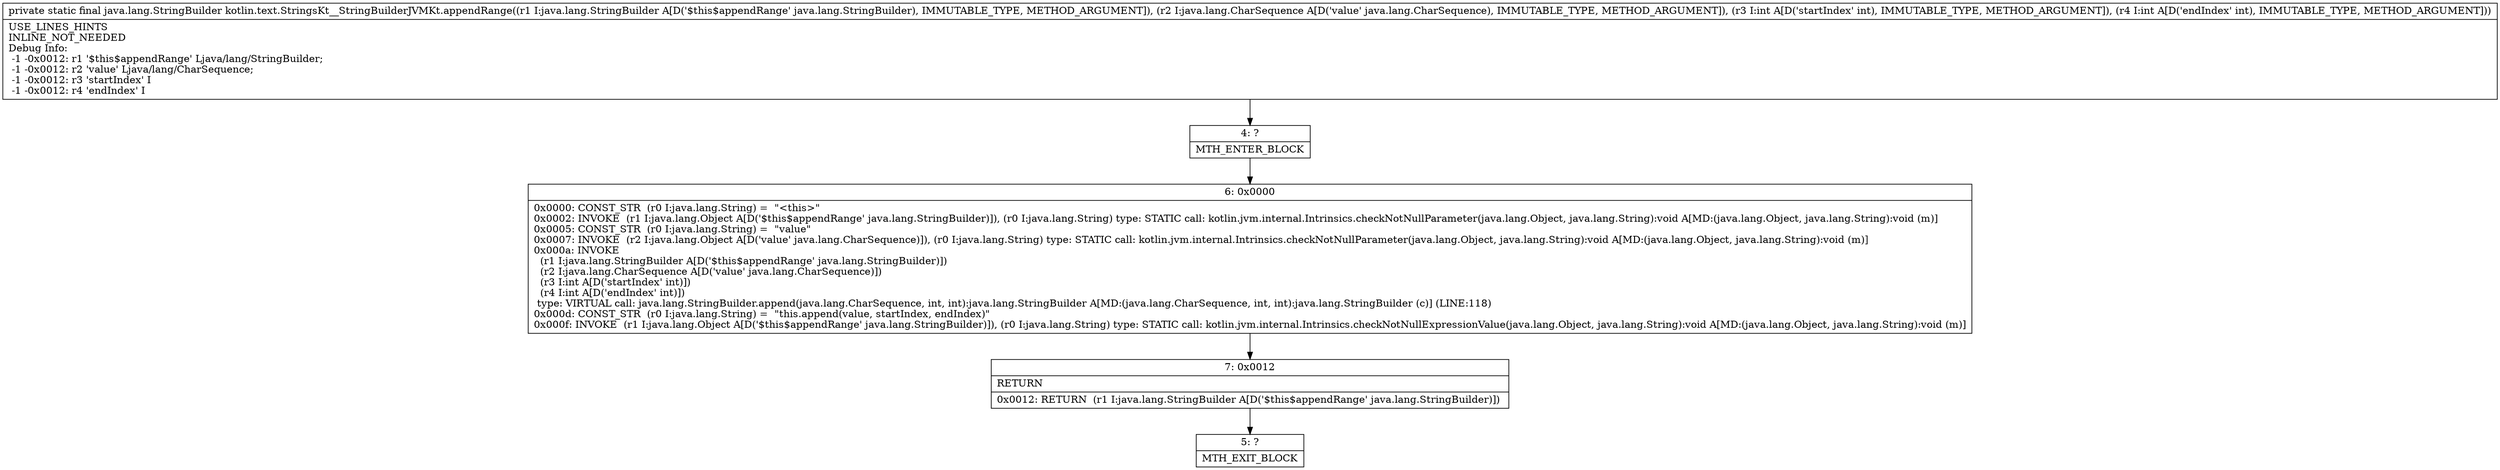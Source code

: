 digraph "CFG forkotlin.text.StringsKt__StringBuilderJVMKt.appendRange(Ljava\/lang\/StringBuilder;Ljava\/lang\/CharSequence;II)Ljava\/lang\/StringBuilder;" {
Node_4 [shape=record,label="{4\:\ ?|MTH_ENTER_BLOCK\l}"];
Node_6 [shape=record,label="{6\:\ 0x0000|0x0000: CONST_STR  (r0 I:java.lang.String) =  \"\<this\>\" \l0x0002: INVOKE  (r1 I:java.lang.Object A[D('$this$appendRange' java.lang.StringBuilder)]), (r0 I:java.lang.String) type: STATIC call: kotlin.jvm.internal.Intrinsics.checkNotNullParameter(java.lang.Object, java.lang.String):void A[MD:(java.lang.Object, java.lang.String):void (m)]\l0x0005: CONST_STR  (r0 I:java.lang.String) =  \"value\" \l0x0007: INVOKE  (r2 I:java.lang.Object A[D('value' java.lang.CharSequence)]), (r0 I:java.lang.String) type: STATIC call: kotlin.jvm.internal.Intrinsics.checkNotNullParameter(java.lang.Object, java.lang.String):void A[MD:(java.lang.Object, java.lang.String):void (m)]\l0x000a: INVOKE  \l  (r1 I:java.lang.StringBuilder A[D('$this$appendRange' java.lang.StringBuilder)])\l  (r2 I:java.lang.CharSequence A[D('value' java.lang.CharSequence)])\l  (r3 I:int A[D('startIndex' int)])\l  (r4 I:int A[D('endIndex' int)])\l type: VIRTUAL call: java.lang.StringBuilder.append(java.lang.CharSequence, int, int):java.lang.StringBuilder A[MD:(java.lang.CharSequence, int, int):java.lang.StringBuilder (c)] (LINE:118)\l0x000d: CONST_STR  (r0 I:java.lang.String) =  \"this.append(value, startIndex, endIndex)\" \l0x000f: INVOKE  (r1 I:java.lang.Object A[D('$this$appendRange' java.lang.StringBuilder)]), (r0 I:java.lang.String) type: STATIC call: kotlin.jvm.internal.Intrinsics.checkNotNullExpressionValue(java.lang.Object, java.lang.String):void A[MD:(java.lang.Object, java.lang.String):void (m)]\l}"];
Node_7 [shape=record,label="{7\:\ 0x0012|RETURN\l|0x0012: RETURN  (r1 I:java.lang.StringBuilder A[D('$this$appendRange' java.lang.StringBuilder)]) \l}"];
Node_5 [shape=record,label="{5\:\ ?|MTH_EXIT_BLOCK\l}"];
MethodNode[shape=record,label="{private static final java.lang.StringBuilder kotlin.text.StringsKt__StringBuilderJVMKt.appendRange((r1 I:java.lang.StringBuilder A[D('$this$appendRange' java.lang.StringBuilder), IMMUTABLE_TYPE, METHOD_ARGUMENT]), (r2 I:java.lang.CharSequence A[D('value' java.lang.CharSequence), IMMUTABLE_TYPE, METHOD_ARGUMENT]), (r3 I:int A[D('startIndex' int), IMMUTABLE_TYPE, METHOD_ARGUMENT]), (r4 I:int A[D('endIndex' int), IMMUTABLE_TYPE, METHOD_ARGUMENT]))  | USE_LINES_HINTS\lINLINE_NOT_NEEDED\lDebug Info:\l  \-1 \-0x0012: r1 '$this$appendRange' Ljava\/lang\/StringBuilder;\l  \-1 \-0x0012: r2 'value' Ljava\/lang\/CharSequence;\l  \-1 \-0x0012: r3 'startIndex' I\l  \-1 \-0x0012: r4 'endIndex' I\l}"];
MethodNode -> Node_4;Node_4 -> Node_6;
Node_6 -> Node_7;
Node_7 -> Node_5;
}

